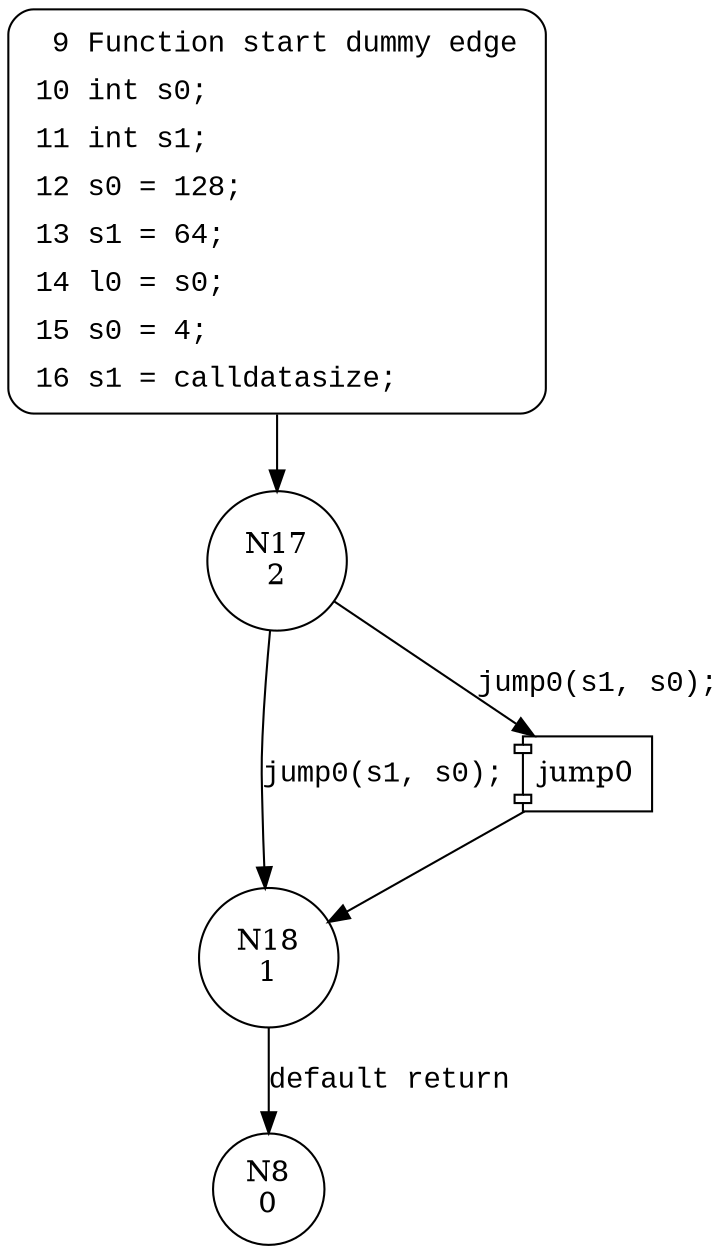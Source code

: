 digraph block0 {
17 [shape="circle" label="N17\n2"]
18 [shape="circle" label="N18\n1"]
8 [shape="circle" label="N8\n0"]
9 [style="filled,bold" penwidth="1" fillcolor="white" fontname="Courier New" shape="Mrecord" label=<<table border="0" cellborder="0" cellpadding="3" bgcolor="white"><tr><td align="right">9</td><td align="left">Function start dummy edge</td></tr><tr><td align="right">10</td><td align="left">int s0;</td></tr><tr><td align="right">11</td><td align="left">int s1;</td></tr><tr><td align="right">12</td><td align="left">s0 = 128;</td></tr><tr><td align="right">13</td><td align="left">s1 = 64;</td></tr><tr><td align="right">14</td><td align="left">l0 = s0;</td></tr><tr><td align="right">15</td><td align="left">s0 = 4;</td></tr><tr><td align="right">16</td><td align="left">s1 = calldatasize;</td></tr></table>>]
9 -> 17[label=""]
100024 [shape="component" label="jump0"]
17 -> 100024 [label="jump0(s1, s0);" fontname="Courier New"]
100024 -> 18 [label="" fontname="Courier New"]
17 -> 18 [label="jump0(s1, s0);" fontname="Courier New"]
18 -> 8 [label="default return" fontname="Courier New"]
}